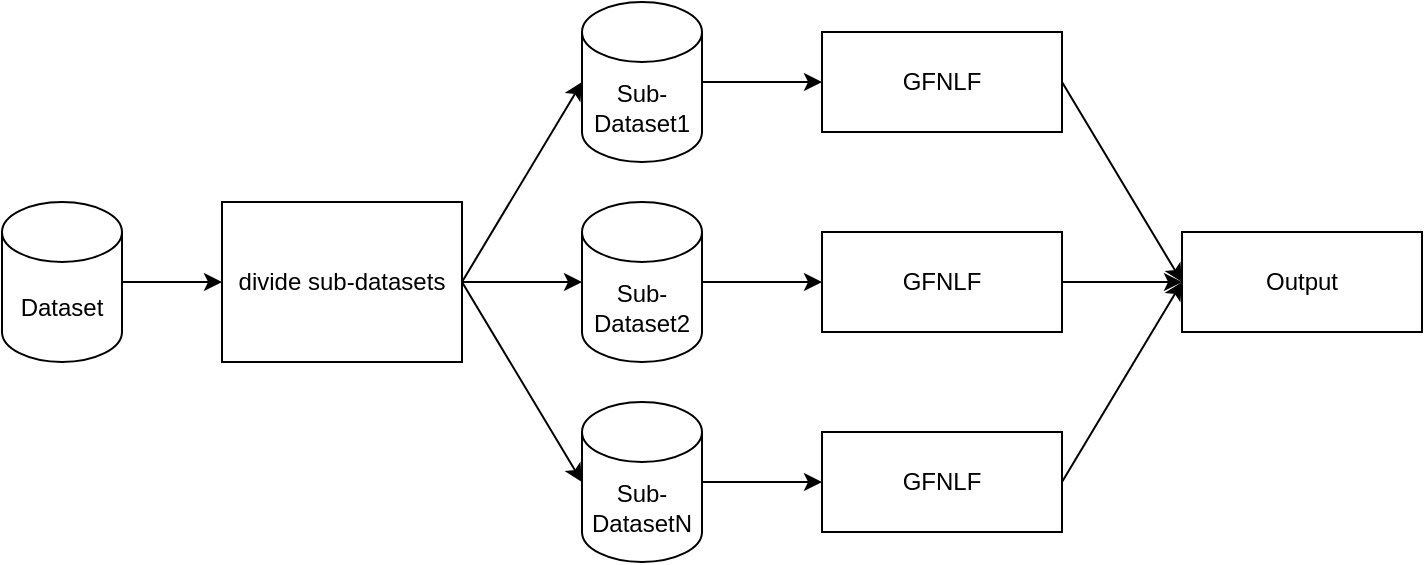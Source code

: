 <mxfile version="15.8.8" type="github" pages="4">
  <diagram id="icxAoqO_NDGn48_VX5r9" name="Page-1">
    <mxGraphModel dx="1370" dy="801" grid="1" gridSize="10" guides="1" tooltips="1" connect="1" arrows="1" fold="1" page="1" pageScale="1" pageWidth="827" pageHeight="1169" math="0" shadow="0">
      <root>
        <mxCell id="0" />
        <mxCell id="1" parent="0" />
        <mxCell id="8lHs8mG3JFTHGzRHojZE-8" style="rounded=0;orthogonalLoop=1;jettySize=auto;html=1;exitX=1;exitY=0.5;exitDx=0;exitDy=0;entryX=0;entryY=0.5;entryDx=0;entryDy=0;entryPerimeter=0;" parent="1" source="8lHs8mG3JFTHGzRHojZE-2" target="8lHs8mG3JFTHGzRHojZE-5" edge="1">
          <mxGeometry relative="1" as="geometry" />
        </mxCell>
        <mxCell id="8lHs8mG3JFTHGzRHojZE-9" style="edgeStyle=none;rounded=0;orthogonalLoop=1;jettySize=auto;html=1;exitX=1;exitY=0.5;exitDx=0;exitDy=0;entryX=0;entryY=0.5;entryDx=0;entryDy=0;entryPerimeter=0;" parent="1" source="8lHs8mG3JFTHGzRHojZE-2" target="8lHs8mG3JFTHGzRHojZE-6" edge="1">
          <mxGeometry relative="1" as="geometry" />
        </mxCell>
        <mxCell id="8lHs8mG3JFTHGzRHojZE-10" style="edgeStyle=none;rounded=0;orthogonalLoop=1;jettySize=auto;html=1;exitX=1;exitY=0.5;exitDx=0;exitDy=0;entryX=0;entryY=0.5;entryDx=0;entryDy=0;entryPerimeter=0;" parent="1" source="8lHs8mG3JFTHGzRHojZE-2" target="8lHs8mG3JFTHGzRHojZE-7" edge="1">
          <mxGeometry relative="1" as="geometry" />
        </mxCell>
        <mxCell id="8lHs8mG3JFTHGzRHojZE-2" value="divide sub-datasets" style="rounded=0;whiteSpace=wrap;html=1;" parent="1" vertex="1">
          <mxGeometry x="280" y="300" width="120" height="80" as="geometry" />
        </mxCell>
        <mxCell id="8lHs8mG3JFTHGzRHojZE-4" value="" style="edgeStyle=orthogonalEdgeStyle;rounded=0;orthogonalLoop=1;jettySize=auto;html=1;" parent="1" source="8lHs8mG3JFTHGzRHojZE-3" target="8lHs8mG3JFTHGzRHojZE-2" edge="1">
          <mxGeometry relative="1" as="geometry" />
        </mxCell>
        <mxCell id="8lHs8mG3JFTHGzRHojZE-3" value="Dataset" style="shape=cylinder3;whiteSpace=wrap;html=1;boundedLbl=1;backgroundOutline=1;size=15;" parent="1" vertex="1">
          <mxGeometry x="170" y="300" width="60" height="80" as="geometry" />
        </mxCell>
        <mxCell id="8lHs8mG3JFTHGzRHojZE-14" style="edgeStyle=none;rounded=0;orthogonalLoop=1;jettySize=auto;html=1;exitX=1;exitY=0.5;exitDx=0;exitDy=0;exitPerimeter=0;" parent="1" source="8lHs8mG3JFTHGzRHojZE-5" target="8lHs8mG3JFTHGzRHojZE-11" edge="1">
          <mxGeometry relative="1" as="geometry" />
        </mxCell>
        <mxCell id="8lHs8mG3JFTHGzRHojZE-5" value="Sub-Dataset1" style="shape=cylinder3;whiteSpace=wrap;html=1;boundedLbl=1;backgroundOutline=1;size=15;" parent="1" vertex="1">
          <mxGeometry x="460" y="200" width="60" height="80" as="geometry" />
        </mxCell>
        <mxCell id="8lHs8mG3JFTHGzRHojZE-15" style="edgeStyle=none;rounded=0;orthogonalLoop=1;jettySize=auto;html=1;exitX=1;exitY=0.5;exitDx=0;exitDy=0;exitPerimeter=0;entryX=0;entryY=0.5;entryDx=0;entryDy=0;" parent="1" source="8lHs8mG3JFTHGzRHojZE-6" target="8lHs8mG3JFTHGzRHojZE-12" edge="1">
          <mxGeometry relative="1" as="geometry" />
        </mxCell>
        <mxCell id="8lHs8mG3JFTHGzRHojZE-6" value="Sub-Dataset2" style="shape=cylinder3;whiteSpace=wrap;html=1;boundedLbl=1;backgroundOutline=1;size=15;" parent="1" vertex="1">
          <mxGeometry x="460" y="300" width="60" height="80" as="geometry" />
        </mxCell>
        <mxCell id="8lHs8mG3JFTHGzRHojZE-16" style="edgeStyle=none;rounded=0;orthogonalLoop=1;jettySize=auto;html=1;exitX=1;exitY=0.5;exitDx=0;exitDy=0;exitPerimeter=0;entryX=0;entryY=0.5;entryDx=0;entryDy=0;" parent="1" source="8lHs8mG3JFTHGzRHojZE-7" target="8lHs8mG3JFTHGzRHojZE-13" edge="1">
          <mxGeometry relative="1" as="geometry" />
        </mxCell>
        <mxCell id="8lHs8mG3JFTHGzRHojZE-7" value="Sub-DatasetN" style="shape=cylinder3;whiteSpace=wrap;html=1;boundedLbl=1;backgroundOutline=1;size=15;" parent="1" vertex="1">
          <mxGeometry x="460" y="400" width="60" height="80" as="geometry" />
        </mxCell>
        <mxCell id="8lHs8mG3JFTHGzRHojZE-18" style="edgeStyle=none;rounded=0;orthogonalLoop=1;jettySize=auto;html=1;exitX=1;exitY=0.5;exitDx=0;exitDy=0;entryX=0;entryY=0.5;entryDx=0;entryDy=0;" parent="1" source="8lHs8mG3JFTHGzRHojZE-11" target="8lHs8mG3JFTHGzRHojZE-17" edge="1">
          <mxGeometry relative="1" as="geometry" />
        </mxCell>
        <mxCell id="8lHs8mG3JFTHGzRHojZE-11" value="GFNLF" style="rounded=0;whiteSpace=wrap;html=1;" parent="1" vertex="1">
          <mxGeometry x="580" y="215" width="120" height="50" as="geometry" />
        </mxCell>
        <mxCell id="8lHs8mG3JFTHGzRHojZE-19" style="edgeStyle=none;rounded=0;orthogonalLoop=1;jettySize=auto;html=1;exitX=1;exitY=0.5;exitDx=0;exitDy=0;entryX=0;entryY=0.5;entryDx=0;entryDy=0;" parent="1" source="8lHs8mG3JFTHGzRHojZE-12" target="8lHs8mG3JFTHGzRHojZE-17" edge="1">
          <mxGeometry relative="1" as="geometry" />
        </mxCell>
        <mxCell id="8lHs8mG3JFTHGzRHojZE-12" value="GFNLF" style="rounded=0;whiteSpace=wrap;html=1;" parent="1" vertex="1">
          <mxGeometry x="580" y="315" width="120" height="50" as="geometry" />
        </mxCell>
        <mxCell id="8lHs8mG3JFTHGzRHojZE-20" style="edgeStyle=none;rounded=0;orthogonalLoop=1;jettySize=auto;html=1;exitX=1;exitY=0.5;exitDx=0;exitDy=0;entryX=0;entryY=0.5;entryDx=0;entryDy=0;" parent="1" source="8lHs8mG3JFTHGzRHojZE-13" target="8lHs8mG3JFTHGzRHojZE-17" edge="1">
          <mxGeometry relative="1" as="geometry">
            <mxPoint x="770" y="340" as="targetPoint" />
          </mxGeometry>
        </mxCell>
        <mxCell id="8lHs8mG3JFTHGzRHojZE-13" value="GFNLF" style="rounded=0;whiteSpace=wrap;html=1;" parent="1" vertex="1">
          <mxGeometry x="580" y="415" width="120" height="50" as="geometry" />
        </mxCell>
        <mxCell id="8lHs8mG3JFTHGzRHojZE-17" value="Output" style="rounded=0;whiteSpace=wrap;html=1;" parent="1" vertex="1">
          <mxGeometry x="760" y="315" width="120" height="50" as="geometry" />
        </mxCell>
      </root>
    </mxGraphModel>
  </diagram>
  <diagram id="oi--eI0UEuDdDPXIM9so" name="Page-2">
    <mxGraphModel dx="1370" dy="801" grid="1" gridSize="10" guides="1" tooltips="1" connect="1" arrows="1" fold="1" page="1" pageScale="1" pageWidth="827" pageHeight="1169" math="0" shadow="0">
      <root>
        <mxCell id="Ieew2dKgC_uOKd1doTEq-0" />
        <mxCell id="Ieew2dKgC_uOKd1doTEq-1" parent="Ieew2dKgC_uOKd1doTEq-0" />
        <mxCell id="Ieew2dKgC_uOKd1doTEq-39" value="" style="ellipse;whiteSpace=wrap;html=1;dashed=1;fillColor=#d5e8d4;strokeColor=#82b366;" vertex="1" parent="Ieew2dKgC_uOKd1doTEq-1">
          <mxGeometry x="960" y="461.25" width="70" height="105" as="geometry" />
        </mxCell>
        <mxCell id="Ieew2dKgC_uOKd1doTEq-36" value="" style="ellipse;whiteSpace=wrap;html=1;dashed=1;fillColor=#d5e8d4;strokeColor=#82b366;" vertex="1" parent="Ieew2dKgC_uOKd1doTEq-1">
          <mxGeometry x="920" y="343.75" width="130" height="105" as="geometry" />
        </mxCell>
        <mxCell id="Ieew2dKgC_uOKd1doTEq-3" value="" style="endArrow=classic;html=1;rounded=0;" edge="1" parent="Ieew2dKgC_uOKd1doTEq-1">
          <mxGeometry width="50" height="50" relative="1" as="geometry">
            <mxPoint x="670" y="450" as="sourcePoint" />
            <mxPoint x="720" y="400" as="targetPoint" />
          </mxGeometry>
        </mxCell>
        <mxCell id="Ieew2dKgC_uOKd1doTEq-4" value="" style="endArrow=classic;html=1;rounded=0;" edge="1" parent="Ieew2dKgC_uOKd1doTEq-1">
          <mxGeometry width="50" height="50" relative="1" as="geometry">
            <mxPoint x="670" y="450" as="sourcePoint" />
            <mxPoint x="740" y="430" as="targetPoint" />
          </mxGeometry>
        </mxCell>
        <mxCell id="Ieew2dKgC_uOKd1doTEq-5" value="" style="endArrow=classic;html=1;rounded=0;" edge="1" parent="Ieew2dKgC_uOKd1doTEq-1">
          <mxGeometry width="50" height="50" relative="1" as="geometry">
            <mxPoint x="670" y="450" as="sourcePoint" />
            <mxPoint x="710" y="510" as="targetPoint" />
          </mxGeometry>
        </mxCell>
        <mxCell id="Ieew2dKgC_uOKd1doTEq-6" value="用户1 评分记录" style="rounded=0;whiteSpace=wrap;html=1;" vertex="1" parent="Ieew2dKgC_uOKd1doTEq-1">
          <mxGeometry x="50" y="390" width="120" height="30" as="geometry" />
        </mxCell>
        <mxCell id="Ieew2dKgC_uOKd1doTEq-7" value="用户2 评分记录" style="rounded=0;whiteSpace=wrap;html=1;" vertex="1" parent="Ieew2dKgC_uOKd1doTEq-1">
          <mxGeometry x="50" y="440" width="120" height="30" as="geometry" />
        </mxCell>
        <mxCell id="Ieew2dKgC_uOKd1doTEq-8" value="用户3 评分记录" style="rounded=0;whiteSpace=wrap;html=1;" vertex="1" parent="Ieew2dKgC_uOKd1doTEq-1">
          <mxGeometry x="50" y="490" width="120" height="30" as="geometry" />
        </mxCell>
        <mxCell id="Ieew2dKgC_uOKd1doTEq-11" style="rounded=0;orthogonalLoop=1;jettySize=auto;html=1;exitX=0.5;exitY=1;exitDx=0;exitDy=0;entryX=1;entryY=0;entryDx=0;entryDy=0;" edge="1" parent="Ieew2dKgC_uOKd1doTEq-1" source="Ieew2dKgC_uOKd1doTEq-9" target="Ieew2dKgC_uOKd1doTEq-10">
          <mxGeometry relative="1" as="geometry" />
        </mxCell>
        <mxCell id="Ieew2dKgC_uOKd1doTEq-13" style="edgeStyle=none;rounded=0;orthogonalLoop=1;jettySize=auto;html=1;exitX=0.5;exitY=1;exitDx=0;exitDy=0;entryX=0;entryY=0;entryDx=0;entryDy=0;" edge="1" parent="Ieew2dKgC_uOKd1doTEq-1" source="Ieew2dKgC_uOKd1doTEq-9" target="Ieew2dKgC_uOKd1doTEq-12">
          <mxGeometry relative="1" as="geometry" />
        </mxCell>
        <mxCell id="Ieew2dKgC_uOKd1doTEq-22" style="edgeStyle=none;rounded=0;orthogonalLoop=1;jettySize=auto;html=1;exitX=0.5;exitY=1;exitDx=0;exitDy=0;entryX=0;entryY=0;entryDx=0;entryDy=0;" edge="1" parent="Ieew2dKgC_uOKd1doTEq-1" source="Ieew2dKgC_uOKd1doTEq-9" target="Ieew2dKgC_uOKd1doTEq-18">
          <mxGeometry relative="1" as="geometry" />
        </mxCell>
        <mxCell id="Ieew2dKgC_uOKd1doTEq-9" value="用户1" style="ellipse;whiteSpace=wrap;html=1;aspect=fixed;" vertex="1" parent="Ieew2dKgC_uOKd1doTEq-1">
          <mxGeometry x="360" y="360" width="40" height="40" as="geometry" />
        </mxCell>
        <mxCell id="Ieew2dKgC_uOKd1doTEq-10" value="项目1" style="ellipse;whiteSpace=wrap;html=1;aspect=fixed;" vertex="1" parent="Ieew2dKgC_uOKd1doTEq-1">
          <mxGeometry x="320" y="435" width="40" height="40" as="geometry" />
        </mxCell>
        <mxCell id="Ieew2dKgC_uOKd1doTEq-12" value="项目2" style="ellipse;whiteSpace=wrap;html=1;aspect=fixed;" vertex="1" parent="Ieew2dKgC_uOKd1doTEq-1">
          <mxGeometry x="400" y="435" width="40" height="40" as="geometry" />
        </mxCell>
        <mxCell id="Ieew2dKgC_uOKd1doTEq-15" style="edgeStyle=none;rounded=0;orthogonalLoop=1;jettySize=auto;html=1;exitX=0.5;exitY=0;exitDx=0;exitDy=0;entryX=0.5;entryY=1;entryDx=0;entryDy=0;" edge="1" parent="Ieew2dKgC_uOKd1doTEq-1" source="Ieew2dKgC_uOKd1doTEq-14" target="Ieew2dKgC_uOKd1doTEq-10">
          <mxGeometry relative="1" as="geometry" />
        </mxCell>
        <mxCell id="Ieew2dKgC_uOKd1doTEq-14" value="用户2" style="ellipse;whiteSpace=wrap;html=1;aspect=fixed;" vertex="1" parent="Ieew2dKgC_uOKd1doTEq-1">
          <mxGeometry x="300" y="510" width="40" height="40" as="geometry" />
        </mxCell>
        <mxCell id="Ieew2dKgC_uOKd1doTEq-20" style="edgeStyle=none;rounded=0;orthogonalLoop=1;jettySize=auto;html=1;exitX=0.5;exitY=0;exitDx=0;exitDy=0;entryX=0.5;entryY=1;entryDx=0;entryDy=0;" edge="1" parent="Ieew2dKgC_uOKd1doTEq-1" source="Ieew2dKgC_uOKd1doTEq-16" target="Ieew2dKgC_uOKd1doTEq-12">
          <mxGeometry relative="1" as="geometry" />
        </mxCell>
        <mxCell id="Ieew2dKgC_uOKd1doTEq-21" style="edgeStyle=none;rounded=0;orthogonalLoop=1;jettySize=auto;html=1;exitX=0.5;exitY=0;exitDx=0;exitDy=0;entryX=0;entryY=1;entryDx=0;entryDy=0;" edge="1" parent="Ieew2dKgC_uOKd1doTEq-1" source="Ieew2dKgC_uOKd1doTEq-16" target="Ieew2dKgC_uOKd1doTEq-18">
          <mxGeometry relative="1" as="geometry" />
        </mxCell>
        <mxCell id="Ieew2dKgC_uOKd1doTEq-16" value="用户3" style="ellipse;whiteSpace=wrap;html=1;aspect=fixed;" vertex="1" parent="Ieew2dKgC_uOKd1doTEq-1">
          <mxGeometry x="430" y="510" width="40" height="40" as="geometry" />
        </mxCell>
        <mxCell id="Ieew2dKgC_uOKd1doTEq-18" value="项目3" style="ellipse;whiteSpace=wrap;html=1;aspect=fixed;" vertex="1" parent="Ieew2dKgC_uOKd1doTEq-1">
          <mxGeometry x="480" y="435" width="40" height="40" as="geometry" />
        </mxCell>
        <mxCell id="Ieew2dKgC_uOKd1doTEq-23" value="" style="shape=flexArrow;endArrow=classic;html=1;rounded=0;" edge="1" parent="Ieew2dKgC_uOKd1doTEq-1">
          <mxGeometry width="50" height="50" relative="1" as="geometry">
            <mxPoint x="190" y="460" as="sourcePoint" />
            <mxPoint x="300" y="460" as="targetPoint" />
          </mxGeometry>
        </mxCell>
        <mxCell id="Ieew2dKgC_uOKd1doTEq-24" value="输入数据" style="text;html=1;strokeColor=none;fillColor=none;align=center;verticalAlign=middle;whiteSpace=wrap;rounded=0;" vertex="1" parent="Ieew2dKgC_uOKd1doTEq-1">
          <mxGeometry x="80" y="550" width="60" height="30" as="geometry" />
        </mxCell>
        <mxCell id="Ieew2dKgC_uOKd1doTEq-25" value="用户-物品二部图" style="text;html=1;strokeColor=none;fillColor=none;align=center;verticalAlign=middle;whiteSpace=wrap;rounded=0;" vertex="1" parent="Ieew2dKgC_uOKd1doTEq-1">
          <mxGeometry x="369" y="580" width="90" height="30" as="geometry" />
        </mxCell>
        <mxCell id="Ieew2dKgC_uOKd1doTEq-26" value="" style="shape=flexArrow;endArrow=classic;html=1;rounded=0;" edge="1" parent="Ieew2dKgC_uOKd1doTEq-1">
          <mxGeometry width="50" height="50" relative="1" as="geometry">
            <mxPoint x="540" y="454.5" as="sourcePoint" />
            <mxPoint x="650" y="454.5" as="targetPoint" />
          </mxGeometry>
        </mxCell>
        <mxCell id="Ieew2dKgC_uOKd1doTEq-27" value="用户关系向量" style="text;html=1;strokeColor=none;fillColor=none;align=center;verticalAlign=middle;whiteSpace=wrap;rounded=0;" vertex="1" parent="Ieew2dKgC_uOKd1doTEq-1">
          <mxGeometry x="670" y="540" width="90" height="30" as="geometry" />
        </mxCell>
        <mxCell id="Ieew2dKgC_uOKd1doTEq-28" value="用户1" style="text;html=1;align=center;verticalAlign=middle;resizable=0;points=[];autosize=1;strokeColor=none;fillColor=none;" vertex="1" parent="Ieew2dKgC_uOKd1doTEq-1">
          <mxGeometry x="685" y="380" width="50" height="20" as="geometry" />
        </mxCell>
        <mxCell id="Ieew2dKgC_uOKd1doTEq-29" value="用户3" style="text;html=1;align=center;verticalAlign=middle;resizable=0;points=[];autosize=1;strokeColor=none;fillColor=none;" vertex="1" parent="Ieew2dKgC_uOKd1doTEq-1">
          <mxGeometry x="730" y="435" width="50" height="20" as="geometry" />
        </mxCell>
        <mxCell id="Ieew2dKgC_uOKd1doTEq-30" value="用户2" style="text;html=1;align=center;verticalAlign=middle;resizable=0;points=[];autosize=1;strokeColor=none;fillColor=none;" vertex="1" parent="Ieew2dKgC_uOKd1doTEq-1">
          <mxGeometry x="720" y="500" width="50" height="20" as="geometry" />
        </mxCell>
        <mxCell id="Ieew2dKgC_uOKd1doTEq-31" value="" style="shape=flexArrow;endArrow=classic;html=1;rounded=0;" edge="1" parent="Ieew2dKgC_uOKd1doTEq-1">
          <mxGeometry width="50" height="50" relative="1" as="geometry">
            <mxPoint x="790" y="454.5" as="sourcePoint" />
            <mxPoint x="900" y="454.5" as="targetPoint" />
          </mxGeometry>
        </mxCell>
        <mxCell id="Ieew2dKgC_uOKd1doTEq-32" value="用户1" style="ellipse;whiteSpace=wrap;html=1;aspect=fixed;" vertex="1" parent="Ieew2dKgC_uOKd1doTEq-1">
          <mxGeometry x="930" y="388.75" width="40" height="40" as="geometry" />
        </mxCell>
        <mxCell id="Ieew2dKgC_uOKd1doTEq-33" value="用户3" style="ellipse;whiteSpace=wrap;html=1;aspect=fixed;" vertex="1" parent="Ieew2dKgC_uOKd1doTEq-1">
          <mxGeometry x="1000" y="388.75" width="40" height="40" as="geometry" />
        </mxCell>
        <mxCell id="Ieew2dKgC_uOKd1doTEq-37" value="miniset 1" style="text;html=1;align=center;verticalAlign=middle;resizable=0;points=[];autosize=1;strokeColor=none;fillColor=none;" vertex="1" parent="Ieew2dKgC_uOKd1doTEq-1">
          <mxGeometry x="955" y="353.75" width="60" height="20" as="geometry" />
        </mxCell>
        <mxCell id="Ieew2dKgC_uOKd1doTEq-38" value="用户2" style="ellipse;whiteSpace=wrap;html=1;aspect=fixed;" vertex="1" parent="Ieew2dKgC_uOKd1doTEq-1">
          <mxGeometry x="975" y="513.75" width="40" height="40" as="geometry" />
        </mxCell>
        <mxCell id="Ieew2dKgC_uOKd1doTEq-40" value="miniset 2" style="text;html=1;align=center;verticalAlign=middle;resizable=0;points=[];autosize=1;strokeColor=none;fillColor=none;" vertex="1" parent="Ieew2dKgC_uOKd1doTEq-1">
          <mxGeometry x="965" y="478.75" width="60" height="20" as="geometry" />
        </mxCell>
        <mxCell id="Ieew2dKgC_uOKd1doTEq-41" value="输出数据" style="text;html=1;strokeColor=none;fillColor=none;align=center;verticalAlign=middle;whiteSpace=wrap;rounded=0;" vertex="1" parent="Ieew2dKgC_uOKd1doTEq-1">
          <mxGeometry x="965" y="590" width="60" height="30" as="geometry" />
        </mxCell>
      </root>
    </mxGraphModel>
  </diagram>
  <diagram id="SfpPnp0_royqjSVqobj-" name="Page-3">
    <mxGraphModel dx="1370" dy="744" grid="1" gridSize="10" guides="1" tooltips="1" connect="1" arrows="1" fold="1" page="1" pageScale="1" pageWidth="827" pageHeight="1169" math="0" shadow="0">
      <root>
        <mxCell id="qulUghQm8lF3vMwuS7Kl-0" />
        <mxCell id="qulUghQm8lF3vMwuS7Kl-1" parent="qulUghQm8lF3vMwuS7Kl-0" />
        <mxCell id="qulUghQm8lF3vMwuS7Kl-2" value="" style="ellipse;whiteSpace=wrap;html=1;dashed=1;fillColor=#d5e8d4;strokeColor=#82b366;" vertex="1" parent="qulUghQm8lF3vMwuS7Kl-1">
          <mxGeometry x="120" y="460" width="150" height="105" as="geometry" />
        </mxCell>
        <mxCell id="qulUghQm8lF3vMwuS7Kl-3" value="" style="ellipse;whiteSpace=wrap;html=1;dashed=1;fillColor=#d5e8d4;strokeColor=#82b366;" vertex="1" parent="qulUghQm8lF3vMwuS7Kl-1">
          <mxGeometry x="100" y="280" width="190" height="140" as="geometry" />
        </mxCell>
        <mxCell id="qulUghQm8lF3vMwuS7Kl-6" value="miniset 1" style="text;html=1;align=center;verticalAlign=middle;resizable=0;points=[];autosize=1;strokeColor=none;fillColor=none;" vertex="1" parent="qulUghQm8lF3vMwuS7Kl-1">
          <mxGeometry x="170" y="290" width="60" height="20" as="geometry" />
        </mxCell>
        <mxCell id="qulUghQm8lF3vMwuS7Kl-8" value="miniset 2" style="text;html=1;align=center;verticalAlign=middle;resizable=0;points=[];autosize=1;strokeColor=none;fillColor=none;" vertex="1" parent="qulUghQm8lF3vMwuS7Kl-1">
          <mxGeometry x="165" y="470" width="60" height="20" as="geometry" />
        </mxCell>
        <mxCell id="FocgJWMutNHalT8I8Wuk-0" value="用户1 评分记录" style="rounded=0;whiteSpace=wrap;html=1;" vertex="1" parent="qulUghQm8lF3vMwuS7Kl-1">
          <mxGeometry x="140" y="320" width="120" height="30" as="geometry" />
        </mxCell>
        <mxCell id="FocgJWMutNHalT8I8Wuk-1" value="用户2 评分记录" style="rounded=0;whiteSpace=wrap;html=1;" vertex="1" parent="qulUghQm8lF3vMwuS7Kl-1">
          <mxGeometry x="135" y="500" width="120" height="30" as="geometry" />
        </mxCell>
        <mxCell id="FocgJWMutNHalT8I8Wuk-2" value="用户3 评分记录" style="rounded=0;whiteSpace=wrap;html=1;" vertex="1" parent="qulUghQm8lF3vMwuS7Kl-1">
          <mxGeometry x="140" y="360" width="120" height="30" as="geometry" />
        </mxCell>
        <mxCell id="FocgJWMutNHalT8I8Wuk-3" value="" style="shape=flexArrow;endArrow=classic;html=1;rounded=0;" edge="1" parent="qulUghQm8lF3vMwuS7Kl-1">
          <mxGeometry width="50" height="50" relative="1" as="geometry">
            <mxPoint x="310" y="350" as="sourcePoint" />
            <mxPoint x="410" y="350" as="targetPoint" />
          </mxGeometry>
        </mxCell>
        <mxCell id="FocgJWMutNHalT8I8Wuk-4" value="" style="shape=flexArrow;endArrow=classic;html=1;rounded=0;" edge="1" parent="qulUghQm8lF3vMwuS7Kl-1">
          <mxGeometry width="50" height="50" relative="1" as="geometry">
            <mxPoint x="314" y="514.5" as="sourcePoint" />
            <mxPoint x="414" y="514.5" as="targetPoint" />
          </mxGeometry>
        </mxCell>
        <mxCell id="FocgJWMutNHalT8I8Wuk-5" value="交互矩阵 1" style="rounded=0;whiteSpace=wrap;html=1;" vertex="1" parent="qulUghQm8lF3vMwuS7Kl-1">
          <mxGeometry x="450" y="290" width="120" height="120" as="geometry" />
        </mxCell>
        <mxCell id="FocgJWMutNHalT8I8Wuk-6" value="交互矩阵 2" style="rounded=0;whiteSpace=wrap;html=1;" vertex="1" parent="qulUghQm8lF3vMwuS7Kl-1">
          <mxGeometry x="450" y="452.5" width="120" height="120" as="geometry" />
        </mxCell>
        <mxCell id="FocgJWMutNHalT8I8Wuk-7" value="" style="shape=flexArrow;endArrow=classic;html=1;rounded=0;" edge="1" parent="qulUghQm8lF3vMwuS7Kl-1">
          <mxGeometry width="50" height="50" relative="1" as="geometry">
            <mxPoint x="600" y="350" as="sourcePoint" />
            <mxPoint x="700" y="350" as="targetPoint" />
          </mxGeometry>
        </mxCell>
        <mxCell id="FocgJWMutNHalT8I8Wuk-8" value="" style="shape=flexArrow;endArrow=classic;html=1;rounded=0;" edge="1" parent="qulUghQm8lF3vMwuS7Kl-1">
          <mxGeometry width="50" height="50" relative="1" as="geometry">
            <mxPoint x="600" y="514.5" as="sourcePoint" />
            <mxPoint x="700" y="514.5" as="targetPoint" />
          </mxGeometry>
        </mxCell>
        <mxCell id="FocgJWMutNHalT8I8Wuk-9" value="用户潜在特征矩阵 1" style="rounded=0;whiteSpace=wrap;html=1;" vertex="1" parent="qulUghQm8lF3vMwuS7Kl-1">
          <mxGeometry x="740" y="290" width="120" height="40" as="geometry" />
        </mxCell>
        <mxCell id="FocgJWMutNHalT8I8Wuk-11" value="项目潜在特征矩阵 1" style="rounded=0;whiteSpace=wrap;html=1;" vertex="1" parent="qulUghQm8lF3vMwuS7Kl-1">
          <mxGeometry x="740" y="370" width="120" height="40" as="geometry" />
        </mxCell>
        <mxCell id="FocgJWMutNHalT8I8Wuk-12" value="用户潜在特征矩阵 2" style="rounded=0;whiteSpace=wrap;html=1;" vertex="1" parent="qulUghQm8lF3vMwuS7Kl-1">
          <mxGeometry x="740" y="452.5" width="120" height="40" as="geometry" />
        </mxCell>
        <mxCell id="FocgJWMutNHalT8I8Wuk-13" value="项目潜在特征矩阵 2" style="rounded=0;whiteSpace=wrap;html=1;" vertex="1" parent="qulUghQm8lF3vMwuS7Kl-1">
          <mxGeometry x="740" y="532.5" width="120" height="40" as="geometry" />
        </mxCell>
        <mxCell id="FocgJWMutNHalT8I8Wuk-14" value="" style="shape=flexArrow;endArrow=classic;html=1;rounded=0;" edge="1" parent="qulUghQm8lF3vMwuS7Kl-1">
          <mxGeometry width="50" height="50" relative="1" as="geometry">
            <mxPoint x="910" y="360" as="sourcePoint" />
            <mxPoint x="1030" y="400" as="targetPoint" />
          </mxGeometry>
        </mxCell>
        <mxCell id="FocgJWMutNHalT8I8Wuk-15" value="" style="shape=flexArrow;endArrow=classic;html=1;rounded=0;" edge="1" parent="qulUghQm8lF3vMwuS7Kl-1">
          <mxGeometry width="50" height="50" relative="1" as="geometry">
            <mxPoint x="910" y="524.5" as="sourcePoint" />
            <mxPoint x="1030" y="480" as="targetPoint" />
          </mxGeometry>
        </mxCell>
        <mxCell id="FocgJWMutNHalT8I8Wuk-16" value="用户潜在特征矩阵" style="rounded=0;whiteSpace=wrap;html=1;" vertex="1" parent="qulUghQm8lF3vMwuS7Kl-1">
          <mxGeometry x="1060" y="380" width="120" height="40" as="geometry" />
        </mxCell>
        <mxCell id="FocgJWMutNHalT8I8Wuk-17" value="项目潜在特征矩阵" style="rounded=0;whiteSpace=wrap;html=1;" vertex="1" parent="qulUghQm8lF3vMwuS7Kl-1">
          <mxGeometry x="1060" y="460" width="120" height="40" as="geometry" />
        </mxCell>
        <mxCell id="FocgJWMutNHalT8I8Wuk-18" value="矩阵&lt;br&gt;点乘" style="ellipse;whiteSpace=wrap;html=1;aspect=fixed;" vertex="1" parent="qulUghQm8lF3vMwuS7Kl-1">
          <mxGeometry x="1330" y="420" width="40" height="40" as="geometry" />
        </mxCell>
        <mxCell id="FocgJWMutNHalT8I8Wuk-19" value="" style="shape=flexArrow;endArrow=classic;html=1;rounded=0;" edge="1" parent="qulUghQm8lF3vMwuS7Kl-1">
          <mxGeometry width="50" height="50" relative="1" as="geometry">
            <mxPoint x="1210" y="400.5" as="sourcePoint" />
            <mxPoint x="1330" y="420" as="targetPoint" />
          </mxGeometry>
        </mxCell>
        <mxCell id="FocgJWMutNHalT8I8Wuk-20" value="" style="shape=flexArrow;endArrow=classic;html=1;rounded=0;" edge="1" parent="qulUghQm8lF3vMwuS7Kl-1">
          <mxGeometry width="50" height="50" relative="1" as="geometry">
            <mxPoint x="1210" y="490" as="sourcePoint" />
            <mxPoint x="1330" y="460" as="targetPoint" />
          </mxGeometry>
        </mxCell>
        <mxCell id="FocgJWMutNHalT8I8Wuk-21" value="预测用户评分矩阵" style="rounded=0;whiteSpace=wrap;html=1;" vertex="1" parent="qulUghQm8lF3vMwuS7Kl-1">
          <mxGeometry x="1370" y="380" width="120" height="120" as="geometry" />
        </mxCell>
        <mxCell id="FocgJWMutNHalT8I8Wuk-22" value="" style="shape=flexArrow;endArrow=classic;startArrow=classic;html=1;rounded=0;" edge="1" parent="qulUghQm8lF3vMwuS7Kl-1">
          <mxGeometry width="100" height="100" relative="1" as="geometry">
            <mxPoint x="360" y="492.5" as="sourcePoint" />
            <mxPoint x="360" y="372.5" as="targetPoint" />
          </mxGeometry>
        </mxCell>
        <mxCell id="FocgJWMutNHalT8I8Wuk-23" value="基于数据并行的分布式训练" style="edgeLabel;html=1;align=center;verticalAlign=middle;resizable=0;points=[];" vertex="1" connectable="0" parent="FocgJWMutNHalT8I8Wuk-22">
          <mxGeometry x="-0.008" y="3" relative="1" as="geometry">
            <mxPoint x="3" y="1" as="offset" />
          </mxGeometry>
        </mxCell>
      </root>
    </mxGraphModel>
  </diagram>
  <diagram id="8zlLqdiNpOLZJ9Up9SGQ" name="Page-4">
    <mxGraphModel dx="1370" dy="744" grid="1" gridSize="10" guides="1" tooltips="1" connect="1" arrows="1" fold="1" page="1" pageScale="1" pageWidth="827" pageHeight="1169" math="0" shadow="0">
      <root>
        <mxCell id="-BYxVWtTHGIyv_tboRlT-0" />
        <mxCell id="-BYxVWtTHGIyv_tboRlT-1" parent="-BYxVWtTHGIyv_tboRlT-0" />
        <mxCell id="-BYxVWtTHGIyv_tboRlT-19" value="" style="rounded=0;whiteSpace=wrap;html=1;dashed=1;fillColor=#f8cecc;strokeColor=#b85450;" vertex="1" parent="-BYxVWtTHGIyv_tboRlT-1">
          <mxGeometry x="210" y="260" width="440" height="170" as="geometry" />
        </mxCell>
        <mxCell id="-BYxVWtTHGIyv_tboRlT-17" value="" style="rounded=0;whiteSpace=wrap;html=1;dashed=1;fillColor=#d5e8d4;strokeColor=#82b366;" vertex="1" parent="-BYxVWtTHGIyv_tboRlT-1">
          <mxGeometry x="75" y="260" width="120" height="170" as="geometry" />
        </mxCell>
        <mxCell id="-BYxVWtTHGIyv_tboRlT-3" value="用户1评价&lt;br&gt;项目5的&lt;br&gt;得分为4" style="shape=umlActor;verticalLabelPosition=bottom;verticalAlign=top;html=1;outlineConnect=0;" vertex="1" parent="-BYxVWtTHGIyv_tboRlT-1">
          <mxGeometry x="120" y="310" width="30" height="60" as="geometry" />
        </mxCell>
        <mxCell id="-BYxVWtTHGIyv_tboRlT-9" style="edgeStyle=none;rounded=0;orthogonalLoop=1;jettySize=auto;html=1;exitX=1;exitY=0.333;exitDx=0;exitDy=0;exitPerimeter=0;" edge="1" parent="-BYxVWtTHGIyv_tboRlT-1" source="-BYxVWtTHGIyv_tboRlT-3" target="-BYxVWtTHGIyv_tboRlT-8">
          <mxGeometry relative="1" as="geometry">
            <mxPoint x="360" y="330" as="sourcePoint" />
          </mxGeometry>
        </mxCell>
        <mxCell id="-BYxVWtTHGIyv_tboRlT-11" style="edgeStyle=none;rounded=0;orthogonalLoop=1;jettySize=auto;html=1;exitX=1;exitY=0.5;exitDx=0;exitDy=0;" edge="1" parent="-BYxVWtTHGIyv_tboRlT-1" source="-BYxVWtTHGIyv_tboRlT-8" target="-BYxVWtTHGIyv_tboRlT-10">
          <mxGeometry relative="1" as="geometry" />
        </mxCell>
        <mxCell id="-BYxVWtTHGIyv_tboRlT-8" value="插入数据&lt;br&gt;&amp;lt;用户1, 项目5, 评分4&amp;gt;" style="rounded=0;whiteSpace=wrap;html=1;" vertex="1" parent="-BYxVWtTHGIyv_tboRlT-1">
          <mxGeometry x="220" y="310" width="150" height="40" as="geometry" />
        </mxCell>
        <mxCell id="-BYxVWtTHGIyv_tboRlT-14" style="edgeStyle=none;rounded=0;orthogonalLoop=1;jettySize=auto;html=1;exitX=1;exitY=0.5;exitDx=0;exitDy=0;entryX=0;entryY=0.5;entryDx=0;entryDy=0;" edge="1" parent="-BYxVWtTHGIyv_tboRlT-1" source="-BYxVWtTHGIyv_tboRlT-10" target="-BYxVWtTHGIyv_tboRlT-13">
          <mxGeometry relative="1" as="geometry" />
        </mxCell>
        <mxCell id="-BYxVWtTHGIyv_tboRlT-10" value="更新模型" style="rounded=0;whiteSpace=wrap;html=1;" vertex="1" parent="-BYxVWtTHGIyv_tboRlT-1">
          <mxGeometry x="440" y="310" width="70" height="40" as="geometry" />
        </mxCell>
        <mxCell id="-BYxVWtTHGIyv_tboRlT-15" style="edgeStyle=orthogonalEdgeStyle;rounded=0;orthogonalLoop=1;jettySize=auto;html=1;exitX=0.5;exitY=1;exitDx=0;exitDy=0;entryX=0;entryY=0.333;entryDx=0;entryDy=0;entryPerimeter=0;" edge="1" parent="-BYxVWtTHGIyv_tboRlT-1" source="-BYxVWtTHGIyv_tboRlT-13" target="-BYxVWtTHGIyv_tboRlT-3">
          <mxGeometry relative="1" as="geometry">
            <Array as="points">
              <mxPoint x="605" y="440" />
              <mxPoint x="50" y="440" />
              <mxPoint x="50" y="330" />
            </Array>
          </mxGeometry>
        </mxCell>
        <mxCell id="-BYxVWtTHGIyv_tboRlT-16" value="返回最新&lt;br&gt;推荐结果给用户" style="edgeLabel;html=1;align=center;verticalAlign=middle;resizable=0;points=[];" vertex="1" connectable="0" parent="-BYxVWtTHGIyv_tboRlT-15">
          <mxGeometry x="-0.91" y="1" relative="1" as="geometry">
            <mxPoint as="offset" />
          </mxGeometry>
        </mxCell>
        <mxCell id="-BYxVWtTHGIyv_tboRlT-13" value="更新&lt;br&gt;推荐结果" style="rounded=0;whiteSpace=wrap;html=1;" vertex="1" parent="-BYxVWtTHGIyv_tboRlT-1">
          <mxGeometry x="570" y="310" width="70" height="40" as="geometry" />
        </mxCell>
        <mxCell id="-BYxVWtTHGIyv_tboRlT-18" value="服务前端" style="text;html=1;align=center;verticalAlign=middle;resizable=0;points=[];autosize=1;strokeColor=none;fillColor=none;" vertex="1" parent="-BYxVWtTHGIyv_tboRlT-1">
          <mxGeometry x="75" y="260" width="60" height="20" as="geometry" />
        </mxCell>
        <mxCell id="-BYxVWtTHGIyv_tboRlT-20" value="服务后端" style="text;html=1;align=center;verticalAlign=middle;resizable=0;points=[];autosize=1;strokeColor=none;fillColor=none;" vertex="1" parent="-BYxVWtTHGIyv_tboRlT-1">
          <mxGeometry x="210" y="260" width="60" height="20" as="geometry" />
        </mxCell>
      </root>
    </mxGraphModel>
  </diagram>
</mxfile>
